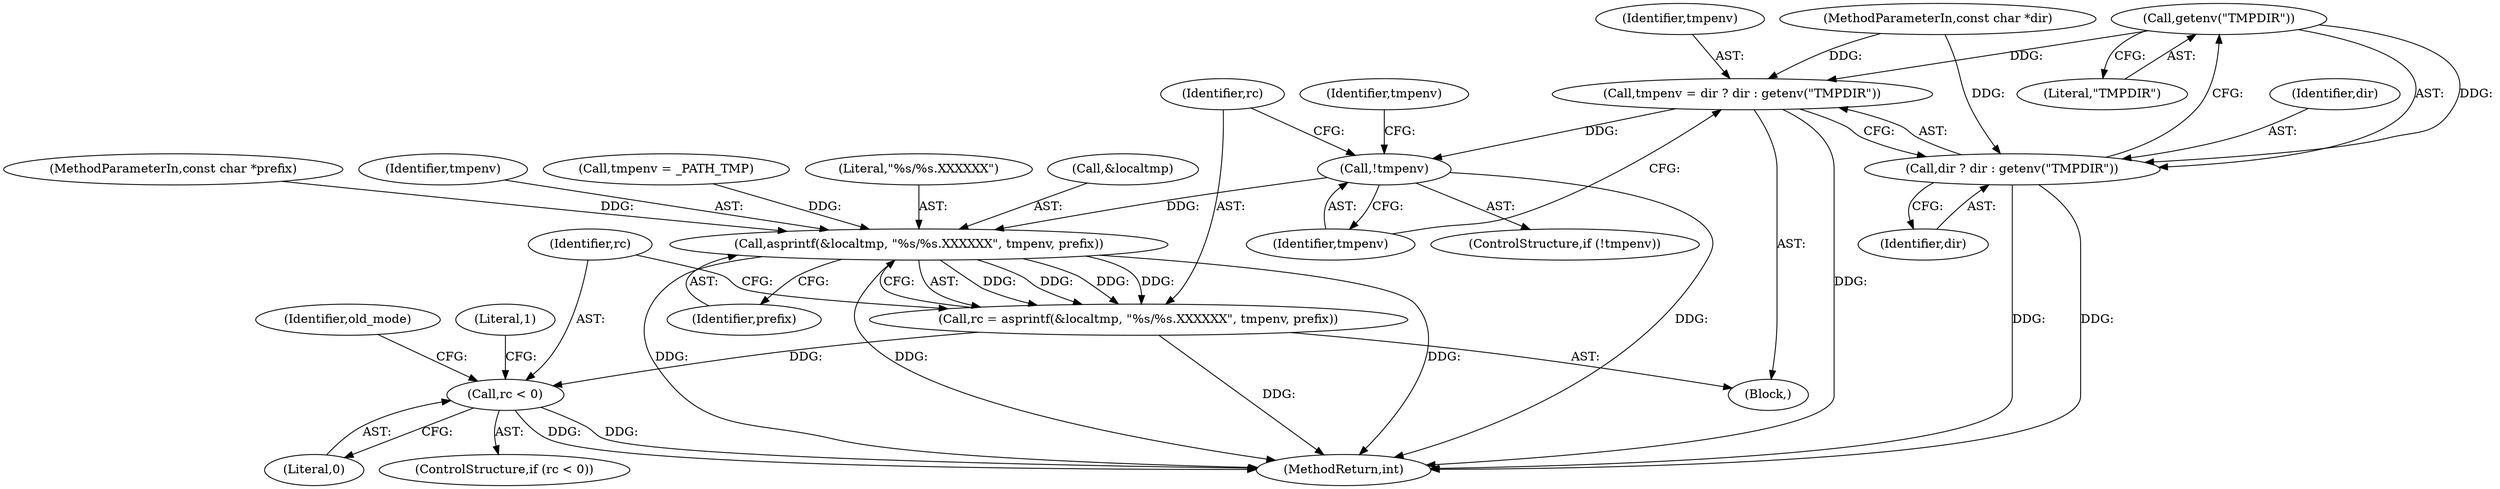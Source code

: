 digraph "0_util-linux_bde91c85bdc77975155058276f99d2e0f5eab5a9_0@API" {
"1000116" [label="(Call,getenv(\"TMPDIR\"))"];
"1000111" [label="(Call,tmpenv = dir ? dir : getenv(\"TMPDIR\"))"];
"1000119" [label="(Call,!tmpenv)"];
"1000126" [label="(Call,asprintf(&localtmp, \"%s/%s.XXXXXX\", tmpenv, prefix))"];
"1000124" [label="(Call,rc = asprintf(&localtmp, \"%s/%s.XXXXXX\", tmpenv, prefix))"];
"1000133" [label="(Call,rc < 0)"];
"1000113" [label="(Call,dir ? dir : getenv(\"TMPDIR\"))"];
"1000120" [label="(Identifier,tmpenv)"];
"1000124" [label="(Call,rc = asprintf(&localtmp, \"%s/%s.XXXXXX\", tmpenv, prefix))"];
"1000121" [label="(Call,tmpenv = _PATH_TMP)"];
"1000126" [label="(Call,asprintf(&localtmp, \"%s/%s.XXXXXX\", tmpenv, prefix))"];
"1000129" [label="(Literal,\"%s/%s.XXXXXX\")"];
"1000122" [label="(Identifier,tmpenv)"];
"1000127" [label="(Call,&localtmp)"];
"1000118" [label="(ControlStructure,if (!tmpenv))"];
"1000119" [label="(Call,!tmpenv)"];
"1000112" [label="(Identifier,tmpenv)"];
"1000105" [label="(Block,)"];
"1000125" [label="(Identifier,rc)"];
"1000114" [label="(Identifier,dir)"];
"1000115" [label="(Identifier,dir)"];
"1000131" [label="(Identifier,prefix)"];
"1000132" [label="(ControlStructure,if (rc < 0))"];
"1000104" [label="(MethodParameterIn,const char *prefix)"];
"1000173" [label="(MethodReturn,int)"];
"1000116" [label="(Call,getenv(\"TMPDIR\"))"];
"1000133" [label="(Call,rc < 0)"];
"1000138" [label="(Literal,1)"];
"1000111" [label="(Call,tmpenv = dir ? dir : getenv(\"TMPDIR\"))"];
"1000113" [label="(Call,dir ? dir : getenv(\"TMPDIR\"))"];
"1000134" [label="(Identifier,rc)"];
"1000140" [label="(Identifier,old_mode)"];
"1000103" [label="(MethodParameterIn,const char *dir)"];
"1000135" [label="(Literal,0)"];
"1000117" [label="(Literal,\"TMPDIR\")"];
"1000130" [label="(Identifier,tmpenv)"];
"1000116" -> "1000113"  [label="AST: "];
"1000116" -> "1000117"  [label="CFG: "];
"1000117" -> "1000116"  [label="AST: "];
"1000113" -> "1000116"  [label="CFG: "];
"1000116" -> "1000111"  [label="DDG: "];
"1000116" -> "1000113"  [label="DDG: "];
"1000111" -> "1000105"  [label="AST: "];
"1000111" -> "1000113"  [label="CFG: "];
"1000112" -> "1000111"  [label="AST: "];
"1000113" -> "1000111"  [label="AST: "];
"1000120" -> "1000111"  [label="CFG: "];
"1000111" -> "1000173"  [label="DDG: "];
"1000103" -> "1000111"  [label="DDG: "];
"1000111" -> "1000119"  [label="DDG: "];
"1000119" -> "1000118"  [label="AST: "];
"1000119" -> "1000120"  [label="CFG: "];
"1000120" -> "1000119"  [label="AST: "];
"1000122" -> "1000119"  [label="CFG: "];
"1000125" -> "1000119"  [label="CFG: "];
"1000119" -> "1000173"  [label="DDG: "];
"1000119" -> "1000126"  [label="DDG: "];
"1000126" -> "1000124"  [label="AST: "];
"1000126" -> "1000131"  [label="CFG: "];
"1000127" -> "1000126"  [label="AST: "];
"1000129" -> "1000126"  [label="AST: "];
"1000130" -> "1000126"  [label="AST: "];
"1000131" -> "1000126"  [label="AST: "];
"1000124" -> "1000126"  [label="CFG: "];
"1000126" -> "1000173"  [label="DDG: "];
"1000126" -> "1000173"  [label="DDG: "];
"1000126" -> "1000173"  [label="DDG: "];
"1000126" -> "1000124"  [label="DDG: "];
"1000126" -> "1000124"  [label="DDG: "];
"1000126" -> "1000124"  [label="DDG: "];
"1000126" -> "1000124"  [label="DDG: "];
"1000121" -> "1000126"  [label="DDG: "];
"1000104" -> "1000126"  [label="DDG: "];
"1000124" -> "1000105"  [label="AST: "];
"1000125" -> "1000124"  [label="AST: "];
"1000134" -> "1000124"  [label="CFG: "];
"1000124" -> "1000173"  [label="DDG: "];
"1000124" -> "1000133"  [label="DDG: "];
"1000133" -> "1000132"  [label="AST: "];
"1000133" -> "1000135"  [label="CFG: "];
"1000134" -> "1000133"  [label="AST: "];
"1000135" -> "1000133"  [label="AST: "];
"1000138" -> "1000133"  [label="CFG: "];
"1000140" -> "1000133"  [label="CFG: "];
"1000133" -> "1000173"  [label="DDG: "];
"1000133" -> "1000173"  [label="DDG: "];
"1000113" -> "1000115"  [label="CFG: "];
"1000114" -> "1000113"  [label="AST: "];
"1000115" -> "1000113"  [label="AST: "];
"1000113" -> "1000173"  [label="DDG: "];
"1000113" -> "1000173"  [label="DDG: "];
"1000103" -> "1000113"  [label="DDG: "];
}

